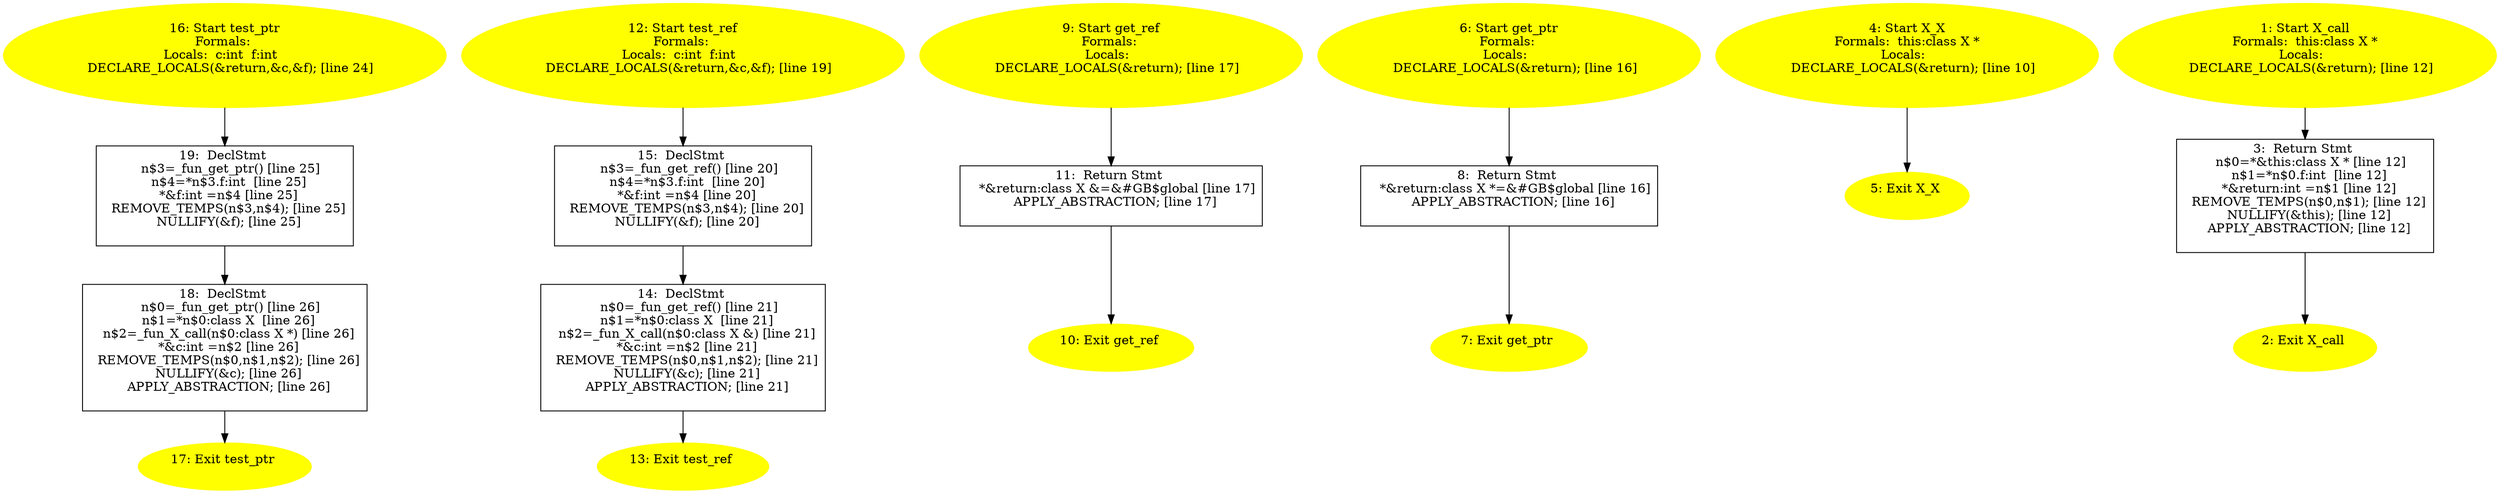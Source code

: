 digraph iCFG {
19 [label="19:  DeclStmt \n   n$3=_fun_get_ptr() [line 25]\n  n$4=*n$3.f:int  [line 25]\n  *&f:int =n$4 [line 25]\n  REMOVE_TEMPS(n$3,n$4); [line 25]\n  NULLIFY(&f); [line 25]\n " shape="box"]
	

	 19 -> 18 ;
18 [label="18:  DeclStmt \n   n$0=_fun_get_ptr() [line 26]\n  n$1=*n$0:class X  [line 26]\n  n$2=_fun_X_call(n$0:class X *) [line 26]\n  *&c:int =n$2 [line 26]\n  REMOVE_TEMPS(n$0,n$1,n$2); [line 26]\n  NULLIFY(&c); [line 26]\n  APPLY_ABSTRACTION; [line 26]\n " shape="box"]
	

	 18 -> 17 ;
17 [label="17: Exit test_ptr \n  " color=yellow style=filled]
	

16 [label="16: Start test_ptr\nFormals: \nLocals:  c:int  f:int  \n   DECLARE_LOCALS(&return,&c,&f); [line 24]\n " color=yellow style=filled]
	

	 16 -> 19 ;
15 [label="15:  DeclStmt \n   n$3=_fun_get_ref() [line 20]\n  n$4=*n$3.f:int  [line 20]\n  *&f:int =n$4 [line 20]\n  REMOVE_TEMPS(n$3,n$4); [line 20]\n  NULLIFY(&f); [line 20]\n " shape="box"]
	

	 15 -> 14 ;
14 [label="14:  DeclStmt \n   n$0=_fun_get_ref() [line 21]\n  n$1=*n$0:class X  [line 21]\n  n$2=_fun_X_call(n$0:class X &) [line 21]\n  *&c:int =n$2 [line 21]\n  REMOVE_TEMPS(n$0,n$1,n$2); [line 21]\n  NULLIFY(&c); [line 21]\n  APPLY_ABSTRACTION; [line 21]\n " shape="box"]
	

	 14 -> 13 ;
13 [label="13: Exit test_ref \n  " color=yellow style=filled]
	

12 [label="12: Start test_ref\nFormals: \nLocals:  c:int  f:int  \n   DECLARE_LOCALS(&return,&c,&f); [line 19]\n " color=yellow style=filled]
	

	 12 -> 15 ;
11 [label="11:  Return Stmt \n   *&return:class X &=&#GB$global [line 17]\n  APPLY_ABSTRACTION; [line 17]\n " shape="box"]
	

	 11 -> 10 ;
10 [label="10: Exit get_ref \n  " color=yellow style=filled]
	

9 [label="9: Start get_ref\nFormals: \nLocals:  \n   DECLARE_LOCALS(&return); [line 17]\n " color=yellow style=filled]
	

	 9 -> 11 ;
8 [label="8:  Return Stmt \n   *&return:class X *=&#GB$global [line 16]\n  APPLY_ABSTRACTION; [line 16]\n " shape="box"]
	

	 8 -> 7 ;
7 [label="7: Exit get_ptr \n  " color=yellow style=filled]
	

6 [label="6: Start get_ptr\nFormals: \nLocals:  \n   DECLARE_LOCALS(&return); [line 16]\n " color=yellow style=filled]
	

	 6 -> 8 ;
5 [label="5: Exit X_X \n  " color=yellow style=filled]
	

4 [label="4: Start X_X\nFormals:  this:class X *\nLocals:  \n   DECLARE_LOCALS(&return); [line 10]\n " color=yellow style=filled]
	

	 4 -> 5 ;
3 [label="3:  Return Stmt \n   n$0=*&this:class X * [line 12]\n  n$1=*n$0.f:int  [line 12]\n  *&return:int =n$1 [line 12]\n  REMOVE_TEMPS(n$0,n$1); [line 12]\n  NULLIFY(&this); [line 12]\n  APPLY_ABSTRACTION; [line 12]\n " shape="box"]
	

	 3 -> 2 ;
2 [label="2: Exit X_call \n  " color=yellow style=filled]
	

1 [label="1: Start X_call\nFormals:  this:class X *\nLocals:  \n   DECLARE_LOCALS(&return); [line 12]\n " color=yellow style=filled]
	

	 1 -> 3 ;
}
